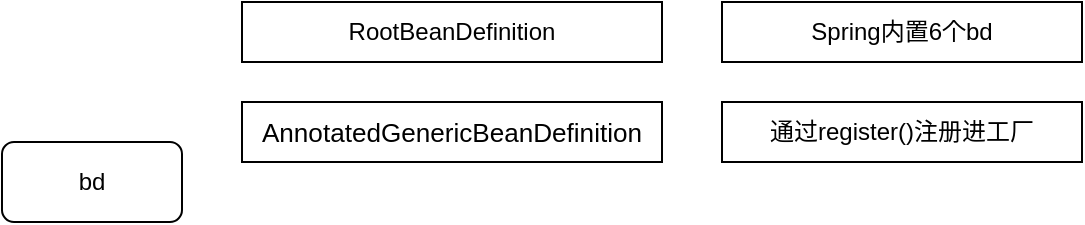 <mxfile version="15.4.1" type="github">
  <diagram id="jqt50fl-MRmz82jPBsF7" name="第 1 页">
    <mxGraphModel dx="782" dy="485" grid="1" gridSize="10" guides="1" tooltips="1" connect="1" arrows="1" fold="1" page="1" pageScale="1" pageWidth="827" pageHeight="1169" math="0" shadow="0">
      <root>
        <mxCell id="0" />
        <mxCell id="1" parent="0" />
        <mxCell id="cuxdXZbSRFRjtJqR8UAa-1" value="bd" style="rounded=1;whiteSpace=wrap;html=1;" vertex="1" parent="1">
          <mxGeometry x="20" y="170" width="90" height="40" as="geometry" />
        </mxCell>
        <mxCell id="cuxdXZbSRFRjtJqR8UAa-2" value="RootBeanDefinition" style="rounded=0;whiteSpace=wrap;html=1;fontFamily=Helvetica;" vertex="1" parent="1">
          <mxGeometry x="140" y="100" width="210" height="30" as="geometry" />
        </mxCell>
        <mxCell id="cuxdXZbSRFRjtJqR8UAa-3" value="Spring内置6个bd" style="rounded=0;whiteSpace=wrap;html=1;" vertex="1" parent="1">
          <mxGeometry x="380" y="100" width="180" height="30" as="geometry" />
        </mxCell>
        <mxCell id="cuxdXZbSRFRjtJqR8UAa-4" value="&lt;div style=&quot;background-color: rgb(255, 255, 255); font-size: 9.8pt;&quot;&gt;AnnotatedGenericBeanDefinition&lt;/div&gt;" style="rounded=0;whiteSpace=wrap;html=1;fontFamily=Helvetica;" vertex="1" parent="1">
          <mxGeometry x="140" y="150" width="210" height="30" as="geometry" />
        </mxCell>
        <mxCell id="cuxdXZbSRFRjtJqR8UAa-5" value="通过register()注册进工厂" style="rounded=0;whiteSpace=wrap;html=1;fontFamily=Helvetica;" vertex="1" parent="1">
          <mxGeometry x="380" y="150" width="180" height="30" as="geometry" />
        </mxCell>
      </root>
    </mxGraphModel>
  </diagram>
</mxfile>
